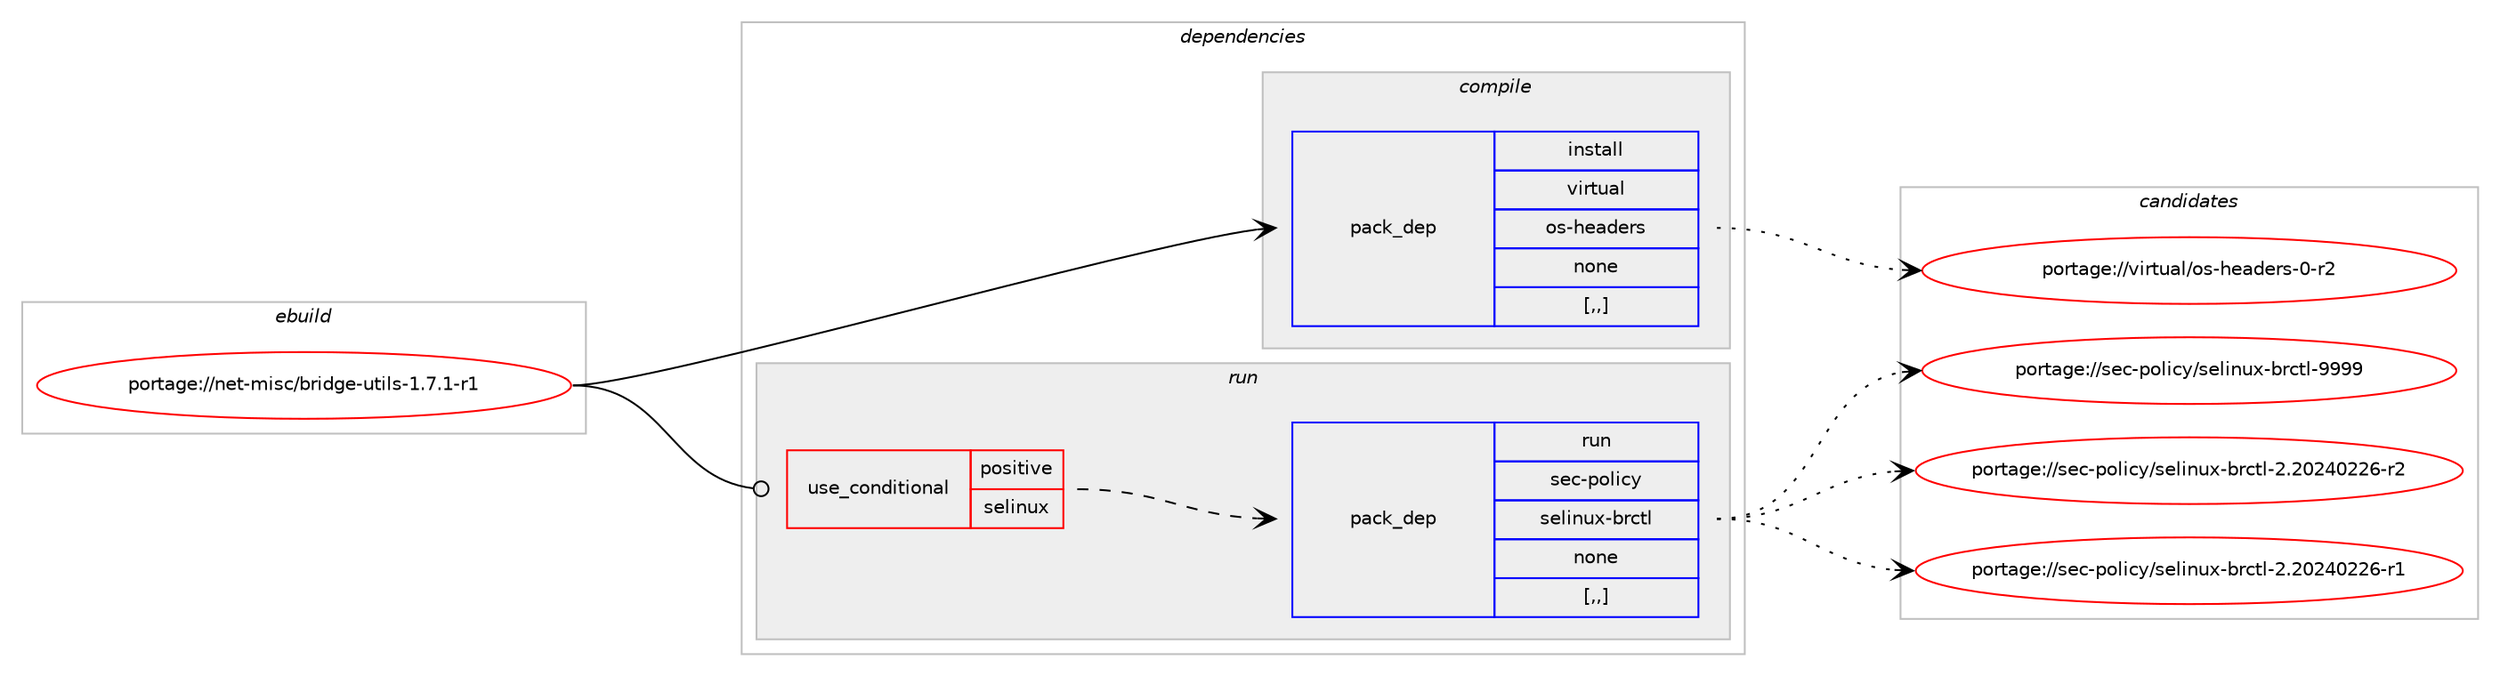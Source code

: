 digraph prolog {

# *************
# Graph options
# *************

newrank=true;
concentrate=true;
compound=true;
graph [rankdir=LR,fontname=Helvetica,fontsize=10,ranksep=1.5];#, ranksep=2.5, nodesep=0.2];
edge  [arrowhead=vee];
node  [fontname=Helvetica,fontsize=10];

# **********
# The ebuild
# **********

subgraph cluster_leftcol {
color=gray;
label=<<i>ebuild</i>>;
id [label="portage://net-misc/bridge-utils-1.7.1-r1", color=red, width=4, href="../net-misc/bridge-utils-1.7.1-r1.svg"];
}

# ****************
# The dependencies
# ****************

subgraph cluster_midcol {
color=gray;
label=<<i>dependencies</i>>;
subgraph cluster_compile {
fillcolor="#eeeeee";
style=filled;
label=<<i>compile</i>>;
subgraph pack268659 {
dependency367916 [label=<<TABLE BORDER="0" CELLBORDER="1" CELLSPACING="0" CELLPADDING="4" WIDTH="220"><TR><TD ROWSPAN="6" CELLPADDING="30">pack_dep</TD></TR><TR><TD WIDTH="110">install</TD></TR><TR><TD>virtual</TD></TR><TR><TD>os-headers</TD></TR><TR><TD>none</TD></TR><TR><TD>[,,]</TD></TR></TABLE>>, shape=none, color=blue];
}
id:e -> dependency367916:w [weight=20,style="solid",arrowhead="vee"];
}
subgraph cluster_compileandrun {
fillcolor="#eeeeee";
style=filled;
label=<<i>compile and run</i>>;
}
subgraph cluster_run {
fillcolor="#eeeeee";
style=filled;
label=<<i>run</i>>;
subgraph cond96597 {
dependency367917 [label=<<TABLE BORDER="0" CELLBORDER="1" CELLSPACING="0" CELLPADDING="4"><TR><TD ROWSPAN="3" CELLPADDING="10">use_conditional</TD></TR><TR><TD>positive</TD></TR><TR><TD>selinux</TD></TR></TABLE>>, shape=none, color=red];
subgraph pack268660 {
dependency367918 [label=<<TABLE BORDER="0" CELLBORDER="1" CELLSPACING="0" CELLPADDING="4" WIDTH="220"><TR><TD ROWSPAN="6" CELLPADDING="30">pack_dep</TD></TR><TR><TD WIDTH="110">run</TD></TR><TR><TD>sec-policy</TD></TR><TR><TD>selinux-brctl</TD></TR><TR><TD>none</TD></TR><TR><TD>[,,]</TD></TR></TABLE>>, shape=none, color=blue];
}
dependency367917:e -> dependency367918:w [weight=20,style="dashed",arrowhead="vee"];
}
id:e -> dependency367917:w [weight=20,style="solid",arrowhead="odot"];
}
}

# **************
# The candidates
# **************

subgraph cluster_choices {
rank=same;
color=gray;
label=<<i>candidates</i>>;

subgraph choice268659 {
color=black;
nodesep=1;
choice1181051141161179710847111115451041019710010111411545484511450 [label="portage://virtual/os-headers-0-r2", color=red, width=4,href="../virtual/os-headers-0-r2.svg"];
dependency367916:e -> choice1181051141161179710847111115451041019710010111411545484511450:w [style=dotted,weight="100"];
}
subgraph choice268660 {
color=black;
nodesep=1;
choice115101994511211110810599121471151011081051101171204598114991161084557575757 [label="portage://sec-policy/selinux-brctl-9999", color=red, width=4,href="../sec-policy/selinux-brctl-9999.svg"];
choice1151019945112111108105991214711510110810511011712045981149911610845504650485052485050544511450 [label="portage://sec-policy/selinux-brctl-2.20240226-r2", color=red, width=4,href="../sec-policy/selinux-brctl-2.20240226-r2.svg"];
choice1151019945112111108105991214711510110810511011712045981149911610845504650485052485050544511449 [label="portage://sec-policy/selinux-brctl-2.20240226-r1", color=red, width=4,href="../sec-policy/selinux-brctl-2.20240226-r1.svg"];
dependency367918:e -> choice115101994511211110810599121471151011081051101171204598114991161084557575757:w [style=dotted,weight="100"];
dependency367918:e -> choice1151019945112111108105991214711510110810511011712045981149911610845504650485052485050544511450:w [style=dotted,weight="100"];
dependency367918:e -> choice1151019945112111108105991214711510110810511011712045981149911610845504650485052485050544511449:w [style=dotted,weight="100"];
}
}

}
